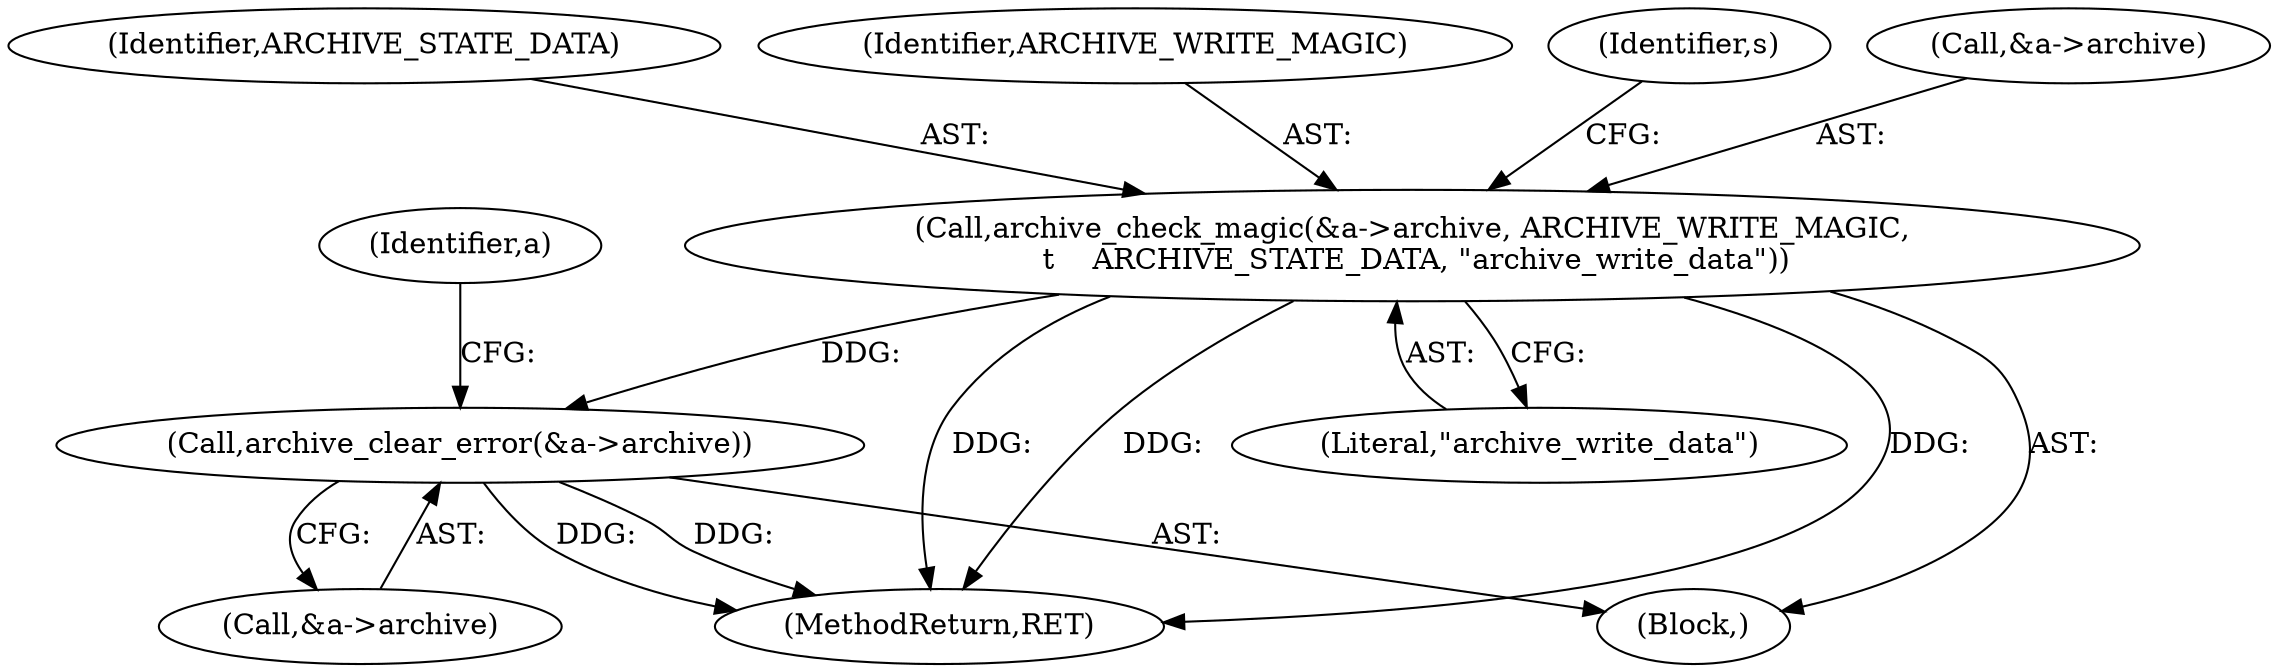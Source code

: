 digraph "0_libarchive_22531545514043e04633e1c015c7540b9de9dbe4@pointer" {
"1000116" [label="(Call,archive_check_magic(&a->archive, ARCHIVE_WRITE_MAGIC,\n \t    ARCHIVE_STATE_DATA, \"archive_write_data\"))"];
"1000131" [label="(Call,archive_clear_error(&a->archive))"];
"1000122" [label="(Identifier,ARCHIVE_STATE_DATA)"];
"1000141" [label="(MethodReturn,RET)"];
"1000121" [label="(Identifier,ARCHIVE_WRITE_MAGIC)"];
"1000105" [label="(Block,)"];
"1000131" [label="(Call,archive_clear_error(&a->archive))"];
"1000138" [label="(Identifier,a)"];
"1000123" [label="(Literal,\"archive_write_data\")"];
"1000116" [label="(Call,archive_check_magic(&a->archive, ARCHIVE_WRITE_MAGIC,\n \t    ARCHIVE_STATE_DATA, \"archive_write_data\"))"];
"1000126" [label="(Identifier,s)"];
"1000132" [label="(Call,&a->archive)"];
"1000117" [label="(Call,&a->archive)"];
"1000116" -> "1000105"  [label="AST: "];
"1000116" -> "1000123"  [label="CFG: "];
"1000117" -> "1000116"  [label="AST: "];
"1000121" -> "1000116"  [label="AST: "];
"1000122" -> "1000116"  [label="AST: "];
"1000123" -> "1000116"  [label="AST: "];
"1000126" -> "1000116"  [label="CFG: "];
"1000116" -> "1000141"  [label="DDG: "];
"1000116" -> "1000141"  [label="DDG: "];
"1000116" -> "1000141"  [label="DDG: "];
"1000116" -> "1000131"  [label="DDG: "];
"1000131" -> "1000105"  [label="AST: "];
"1000131" -> "1000132"  [label="CFG: "];
"1000132" -> "1000131"  [label="AST: "];
"1000138" -> "1000131"  [label="CFG: "];
"1000131" -> "1000141"  [label="DDG: "];
"1000131" -> "1000141"  [label="DDG: "];
}
